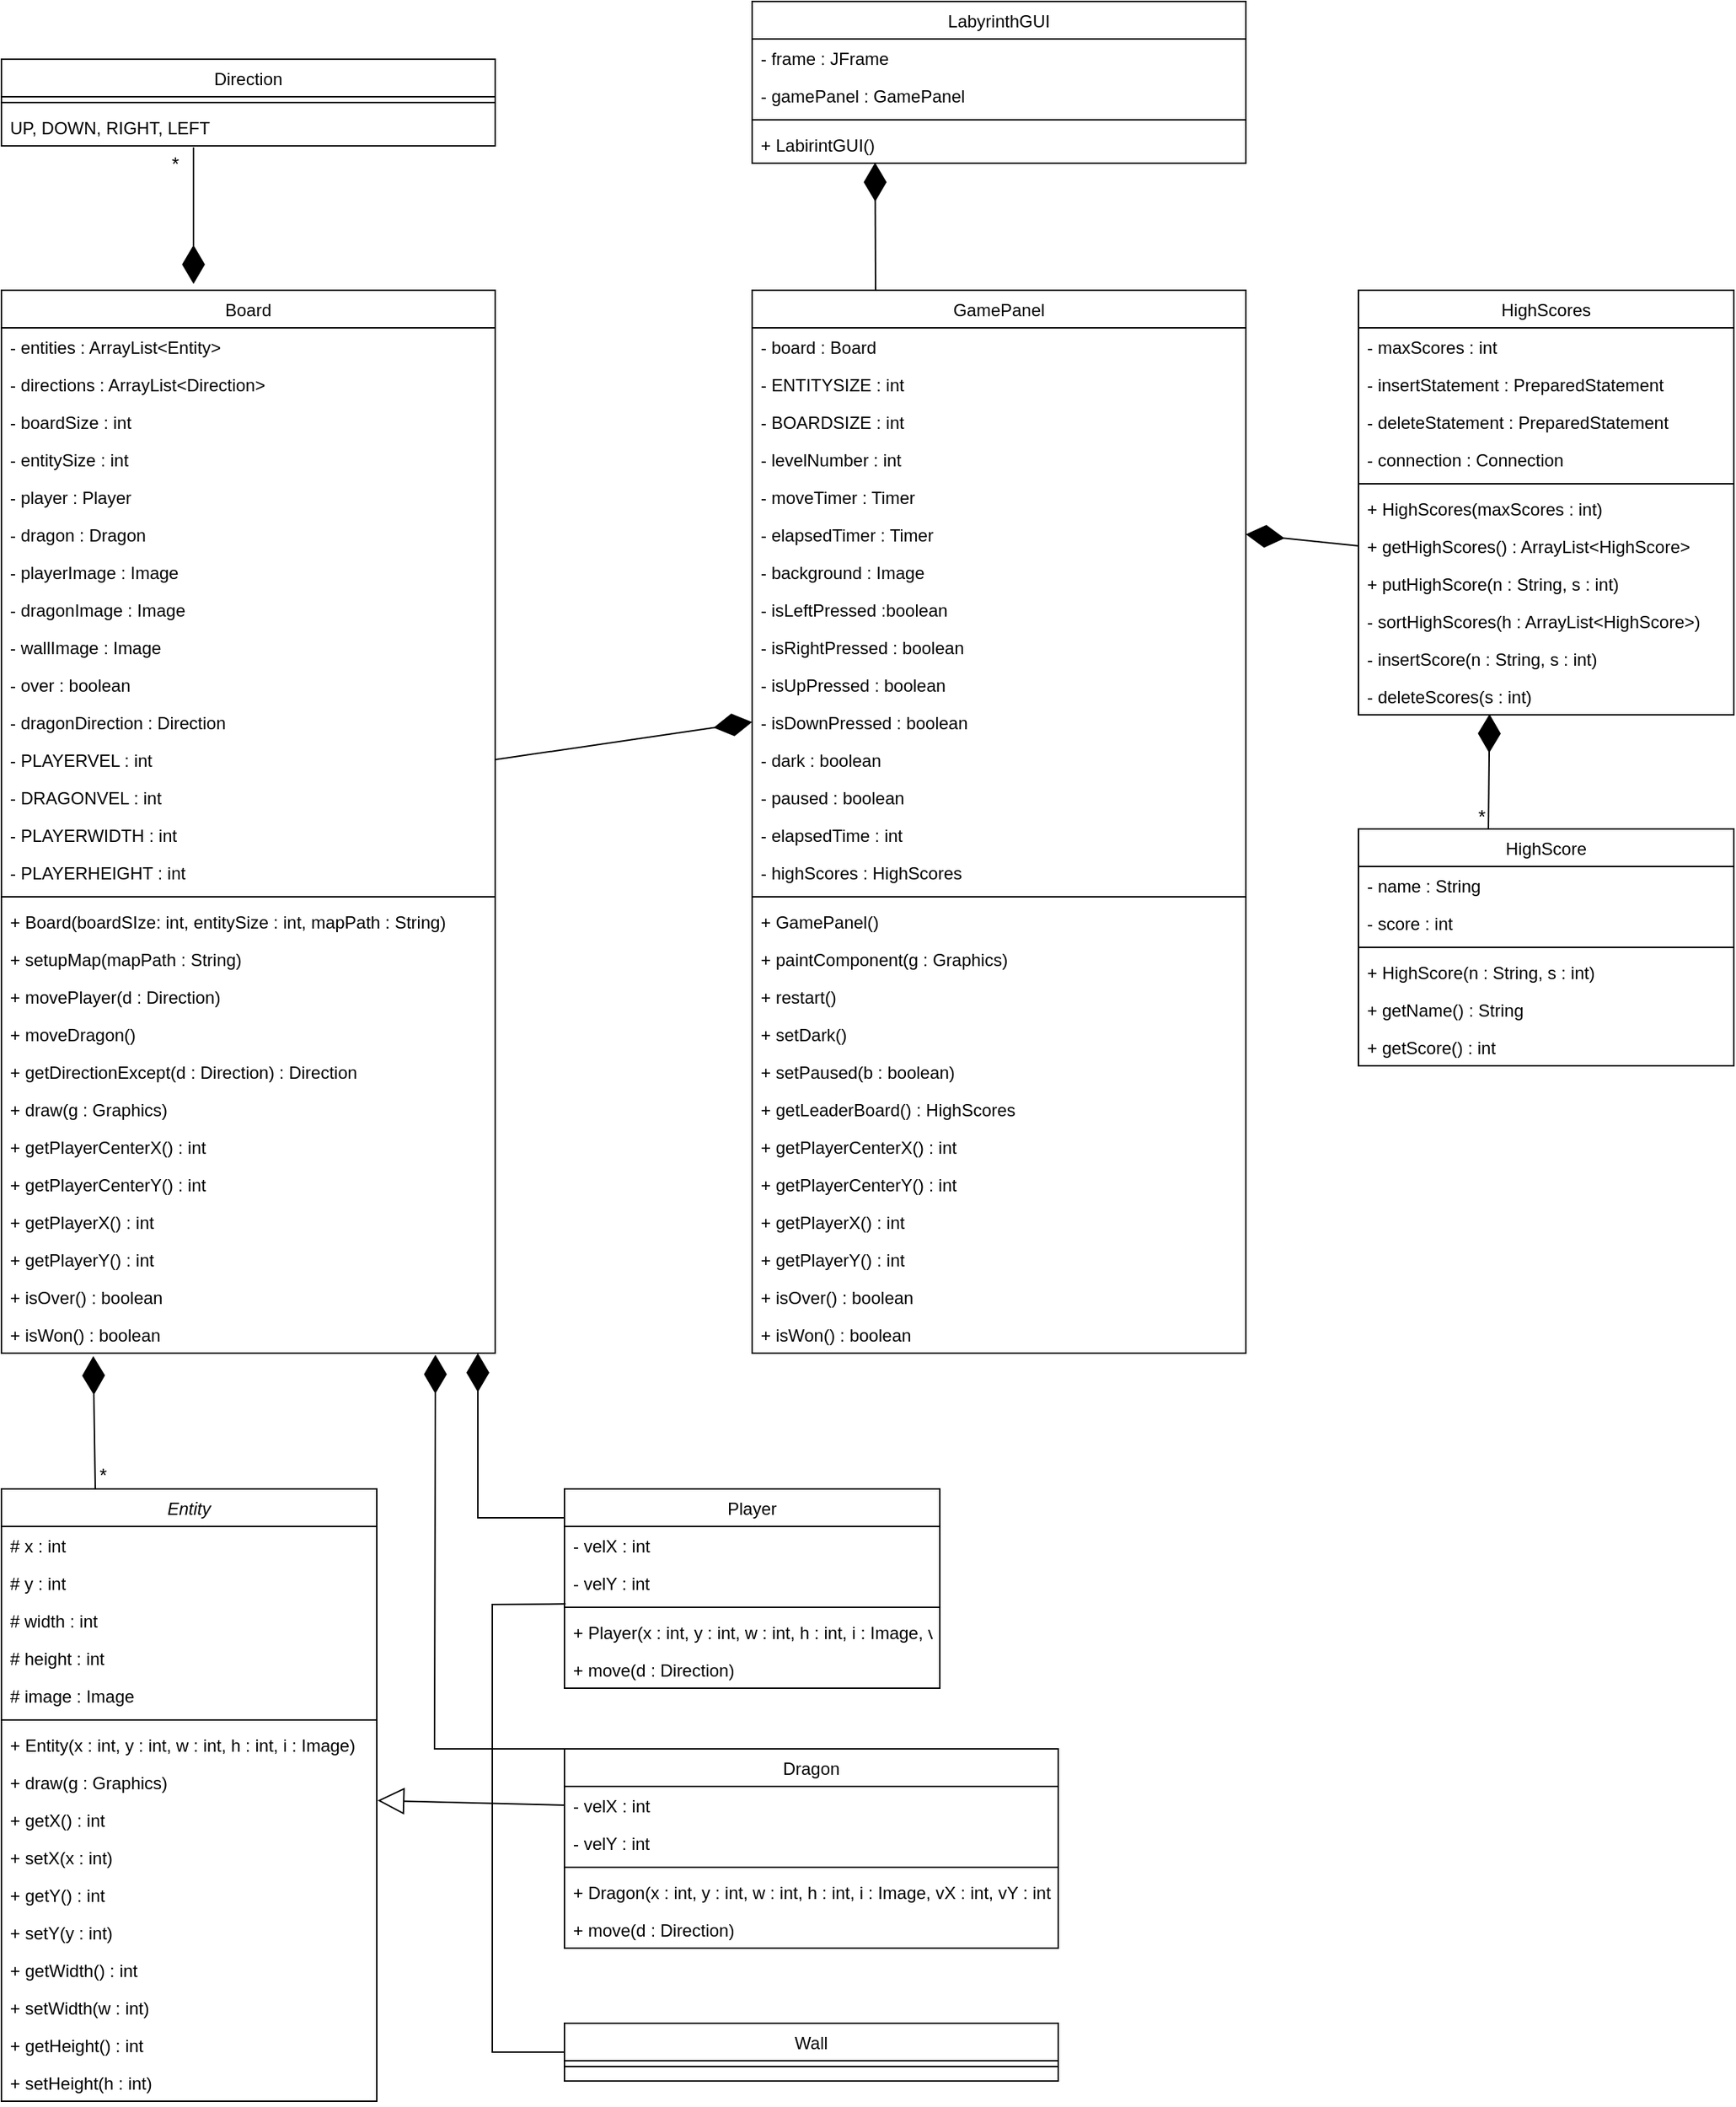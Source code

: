 <mxfile version="22.1.7" type="device">
  <diagram id="C5RBs43oDa-KdzZeNtuy" name="Page-1">
    <mxGraphModel dx="265" dy="1318" grid="1" gridSize="10" guides="1" tooltips="1" connect="1" arrows="1" fold="1" page="1" pageScale="1" pageWidth="827" pageHeight="1169" math="0" shadow="0">
      <root>
        <mxCell id="WIyWlLk6GJQsqaUBKTNV-0" />
        <mxCell id="WIyWlLk6GJQsqaUBKTNV-1" parent="WIyWlLk6GJQsqaUBKTNV-0" />
        <mxCell id="zkfFHV4jXpPFQw0GAbJ--0" value="Entity" style="swimlane;fontStyle=2;align=center;verticalAlign=top;childLayout=stackLayout;horizontal=1;startSize=26;horizontalStack=0;resizeParent=1;resizeLast=0;collapsible=1;marginBottom=0;rounded=0;shadow=0;strokeWidth=1;" parent="WIyWlLk6GJQsqaUBKTNV-1" vertex="1">
          <mxGeometry x="740" y="960" width="260" height="424" as="geometry">
            <mxRectangle x="230" y="140" width="160" height="26" as="alternateBounds" />
          </mxGeometry>
        </mxCell>
        <mxCell id="zkfFHV4jXpPFQw0GAbJ--1" value="# x : int" style="text;align=left;verticalAlign=top;spacingLeft=4;spacingRight=4;overflow=hidden;rotatable=0;points=[[0,0.5],[1,0.5]];portConstraint=eastwest;" parent="zkfFHV4jXpPFQw0GAbJ--0" vertex="1">
          <mxGeometry y="26" width="260" height="26" as="geometry" />
        </mxCell>
        <mxCell id="-FB-TUwyzD8MLzmzIh0T-0" value="# y : int" style="text;align=left;verticalAlign=top;spacingLeft=4;spacingRight=4;overflow=hidden;rotatable=0;points=[[0,0.5],[1,0.5]];portConstraint=eastwest;" vertex="1" parent="zkfFHV4jXpPFQw0GAbJ--0">
          <mxGeometry y="52" width="260" height="26" as="geometry" />
        </mxCell>
        <mxCell id="-FB-TUwyzD8MLzmzIh0T-1" value="# width : int" style="text;align=left;verticalAlign=top;spacingLeft=4;spacingRight=4;overflow=hidden;rotatable=0;points=[[0,0.5],[1,0.5]];portConstraint=eastwest;" vertex="1" parent="zkfFHV4jXpPFQw0GAbJ--0">
          <mxGeometry y="78" width="260" height="26" as="geometry" />
        </mxCell>
        <mxCell id="-FB-TUwyzD8MLzmzIh0T-2" value="# height : int" style="text;align=left;verticalAlign=top;spacingLeft=4;spacingRight=4;overflow=hidden;rotatable=0;points=[[0,0.5],[1,0.5]];portConstraint=eastwest;" vertex="1" parent="zkfFHV4jXpPFQw0GAbJ--0">
          <mxGeometry y="104" width="260" height="26" as="geometry" />
        </mxCell>
        <mxCell id="-FB-TUwyzD8MLzmzIh0T-3" value="# image : Image" style="text;align=left;verticalAlign=top;spacingLeft=4;spacingRight=4;overflow=hidden;rotatable=0;points=[[0,0.5],[1,0.5]];portConstraint=eastwest;" vertex="1" parent="zkfFHV4jXpPFQw0GAbJ--0">
          <mxGeometry y="130" width="260" height="26" as="geometry" />
        </mxCell>
        <mxCell id="zkfFHV4jXpPFQw0GAbJ--4" value="" style="line;html=1;strokeWidth=1;align=left;verticalAlign=middle;spacingTop=-1;spacingLeft=3;spacingRight=3;rotatable=0;labelPosition=right;points=[];portConstraint=eastwest;" parent="zkfFHV4jXpPFQw0GAbJ--0" vertex="1">
          <mxGeometry y="156" width="260" height="8" as="geometry" />
        </mxCell>
        <mxCell id="zkfFHV4jXpPFQw0GAbJ--5" value="+ Entity(x : int, y : int, w : int, h : int, i : Image)" style="text;align=left;verticalAlign=top;spacingLeft=4;spacingRight=4;overflow=hidden;rotatable=0;points=[[0,0.5],[1,0.5]];portConstraint=eastwest;" parent="zkfFHV4jXpPFQw0GAbJ--0" vertex="1">
          <mxGeometry y="164" width="260" height="26" as="geometry" />
        </mxCell>
        <mxCell id="-FB-TUwyzD8MLzmzIh0T-4" value="+ draw(g : Graphics)" style="text;align=left;verticalAlign=top;spacingLeft=4;spacingRight=4;overflow=hidden;rotatable=0;points=[[0,0.5],[1,0.5]];portConstraint=eastwest;" vertex="1" parent="zkfFHV4jXpPFQw0GAbJ--0">
          <mxGeometry y="190" width="260" height="26" as="geometry" />
        </mxCell>
        <mxCell id="-FB-TUwyzD8MLzmzIh0T-6" value="+ getX() : int" style="text;align=left;verticalAlign=top;spacingLeft=4;spacingRight=4;overflow=hidden;rotatable=0;points=[[0,0.5],[1,0.5]];portConstraint=eastwest;" vertex="1" parent="zkfFHV4jXpPFQw0GAbJ--0">
          <mxGeometry y="216" width="260" height="26" as="geometry" />
        </mxCell>
        <mxCell id="-FB-TUwyzD8MLzmzIh0T-7" value="+ setX(x : int)" style="text;align=left;verticalAlign=top;spacingLeft=4;spacingRight=4;overflow=hidden;rotatable=0;points=[[0,0.5],[1,0.5]];portConstraint=eastwest;" vertex="1" parent="zkfFHV4jXpPFQw0GAbJ--0">
          <mxGeometry y="242" width="260" height="26" as="geometry" />
        </mxCell>
        <mxCell id="-FB-TUwyzD8MLzmzIh0T-8" value="+ getY() : int" style="text;align=left;verticalAlign=top;spacingLeft=4;spacingRight=4;overflow=hidden;rotatable=0;points=[[0,0.5],[1,0.5]];portConstraint=eastwest;" vertex="1" parent="zkfFHV4jXpPFQw0GAbJ--0">
          <mxGeometry y="268" width="260" height="26" as="geometry" />
        </mxCell>
        <mxCell id="-FB-TUwyzD8MLzmzIh0T-9" value="+ setY(y : int)" style="text;align=left;verticalAlign=top;spacingLeft=4;spacingRight=4;overflow=hidden;rotatable=0;points=[[0,0.5],[1,0.5]];portConstraint=eastwest;" vertex="1" parent="zkfFHV4jXpPFQw0GAbJ--0">
          <mxGeometry y="294" width="260" height="26" as="geometry" />
        </mxCell>
        <mxCell id="-FB-TUwyzD8MLzmzIh0T-10" value="+ getWidth() : int" style="text;align=left;verticalAlign=top;spacingLeft=4;spacingRight=4;overflow=hidden;rotatable=0;points=[[0,0.5],[1,0.5]];portConstraint=eastwest;" vertex="1" parent="zkfFHV4jXpPFQw0GAbJ--0">
          <mxGeometry y="320" width="260" height="26" as="geometry" />
        </mxCell>
        <mxCell id="-FB-TUwyzD8MLzmzIh0T-11" value="+ setWidth(w : int)" style="text;align=left;verticalAlign=top;spacingLeft=4;spacingRight=4;overflow=hidden;rotatable=0;points=[[0,0.5],[1,0.5]];portConstraint=eastwest;" vertex="1" parent="zkfFHV4jXpPFQw0GAbJ--0">
          <mxGeometry y="346" width="260" height="26" as="geometry" />
        </mxCell>
        <mxCell id="-FB-TUwyzD8MLzmzIh0T-12" value="+ getHeight() : int" style="text;align=left;verticalAlign=top;spacingLeft=4;spacingRight=4;overflow=hidden;rotatable=0;points=[[0,0.5],[1,0.5]];portConstraint=eastwest;" vertex="1" parent="zkfFHV4jXpPFQw0GAbJ--0">
          <mxGeometry y="372" width="260" height="26" as="geometry" />
        </mxCell>
        <mxCell id="-FB-TUwyzD8MLzmzIh0T-13" value="+ setHeight(h : int)" style="text;align=left;verticalAlign=top;spacingLeft=4;spacingRight=4;overflow=hidden;rotatable=0;points=[[0,0.5],[1,0.5]];portConstraint=eastwest;" vertex="1" parent="zkfFHV4jXpPFQw0GAbJ--0">
          <mxGeometry y="398" width="260" height="26" as="geometry" />
        </mxCell>
        <mxCell id="-FB-TUwyzD8MLzmzIh0T-19" value="Dragon" style="swimlane;fontStyle=0;align=center;verticalAlign=top;childLayout=stackLayout;horizontal=1;startSize=26;horizontalStack=0;resizeParent=1;resizeLast=0;collapsible=1;marginBottom=0;rounded=0;shadow=0;strokeWidth=1;" vertex="1" parent="WIyWlLk6GJQsqaUBKTNV-1">
          <mxGeometry x="1130" y="1140" width="342" height="138" as="geometry">
            <mxRectangle x="550" y="140" width="160" height="26" as="alternateBounds" />
          </mxGeometry>
        </mxCell>
        <mxCell id="-FB-TUwyzD8MLzmzIh0T-20" value="- velX : int" style="text;align=left;verticalAlign=top;spacingLeft=4;spacingRight=4;overflow=hidden;rotatable=0;points=[[0,0.5],[1,0.5]];portConstraint=eastwest;" vertex="1" parent="-FB-TUwyzD8MLzmzIh0T-19">
          <mxGeometry y="26" width="342" height="26" as="geometry" />
        </mxCell>
        <mxCell id="-FB-TUwyzD8MLzmzIh0T-21" value="- velY : int" style="text;align=left;verticalAlign=top;spacingLeft=4;spacingRight=4;overflow=hidden;rotatable=0;points=[[0,0.5],[1,0.5]];portConstraint=eastwest;" vertex="1" parent="-FB-TUwyzD8MLzmzIh0T-19">
          <mxGeometry y="52" width="342" height="26" as="geometry" />
        </mxCell>
        <mxCell id="-FB-TUwyzD8MLzmzIh0T-22" value="" style="line;html=1;strokeWidth=1;align=left;verticalAlign=middle;spacingTop=-1;spacingLeft=3;spacingRight=3;rotatable=0;labelPosition=right;points=[];portConstraint=eastwest;" vertex="1" parent="-FB-TUwyzD8MLzmzIh0T-19">
          <mxGeometry y="78" width="342" height="8" as="geometry" />
        </mxCell>
        <mxCell id="-FB-TUwyzD8MLzmzIh0T-23" value="+ Dragon(x : int, y : int, w : int, h : int, i : Image, vX : int, vY : int)" style="text;align=left;verticalAlign=top;spacingLeft=4;spacingRight=4;overflow=hidden;rotatable=0;points=[[0,0.5],[1,0.5]];portConstraint=eastwest;" vertex="1" parent="-FB-TUwyzD8MLzmzIh0T-19">
          <mxGeometry y="86" width="342" height="26" as="geometry" />
        </mxCell>
        <mxCell id="-FB-TUwyzD8MLzmzIh0T-24" value="+ move(d : Direction)" style="text;align=left;verticalAlign=top;spacingLeft=4;spacingRight=4;overflow=hidden;rotatable=0;points=[[0,0.5],[1,0.5]];portConstraint=eastwest;" vertex="1" parent="-FB-TUwyzD8MLzmzIh0T-19">
          <mxGeometry y="112" width="342" height="26" as="geometry" />
        </mxCell>
        <mxCell id="-FB-TUwyzD8MLzmzIh0T-25" value="Wall" style="swimlane;fontStyle=0;align=center;verticalAlign=top;childLayout=stackLayout;horizontal=1;startSize=26;horizontalStack=0;resizeParent=1;resizeLast=0;collapsible=1;marginBottom=0;rounded=0;shadow=0;strokeWidth=1;" vertex="1" parent="WIyWlLk6GJQsqaUBKTNV-1">
          <mxGeometry x="1130" y="1330" width="342" height="40" as="geometry">
            <mxRectangle x="550" y="140" width="160" height="26" as="alternateBounds" />
          </mxGeometry>
        </mxCell>
        <mxCell id="-FB-TUwyzD8MLzmzIh0T-28" value="" style="line;html=1;strokeWidth=1;align=left;verticalAlign=middle;spacingTop=-1;spacingLeft=3;spacingRight=3;rotatable=0;labelPosition=right;points=[];portConstraint=eastwest;" vertex="1" parent="-FB-TUwyzD8MLzmzIh0T-25">
          <mxGeometry y="26" width="342" height="8" as="geometry" />
        </mxCell>
        <mxCell id="-FB-TUwyzD8MLzmzIh0T-31" value="Board" style="swimlane;fontStyle=0;align=center;verticalAlign=top;childLayout=stackLayout;horizontal=1;startSize=26;horizontalStack=0;resizeParent=1;resizeLast=0;collapsible=1;marginBottom=0;rounded=0;shadow=0;strokeWidth=1;" vertex="1" parent="WIyWlLk6GJQsqaUBKTNV-1">
          <mxGeometry x="740" y="130" width="342" height="736" as="geometry">
            <mxRectangle x="550" y="140" width="160" height="26" as="alternateBounds" />
          </mxGeometry>
        </mxCell>
        <mxCell id="-FB-TUwyzD8MLzmzIh0T-32" value="- entities : ArrayList&lt;Entity&gt;" style="text;align=left;verticalAlign=top;spacingLeft=4;spacingRight=4;overflow=hidden;rotatable=0;points=[[0,0.5],[1,0.5]];portConstraint=eastwest;" vertex="1" parent="-FB-TUwyzD8MLzmzIh0T-31">
          <mxGeometry y="26" width="342" height="26" as="geometry" />
        </mxCell>
        <mxCell id="-FB-TUwyzD8MLzmzIh0T-33" value="- directions : ArrayList&lt;Direction&gt;" style="text;align=left;verticalAlign=top;spacingLeft=4;spacingRight=4;overflow=hidden;rotatable=0;points=[[0,0.5],[1,0.5]];portConstraint=eastwest;" vertex="1" parent="-FB-TUwyzD8MLzmzIh0T-31">
          <mxGeometry y="52" width="342" height="26" as="geometry" />
        </mxCell>
        <mxCell id="-FB-TUwyzD8MLzmzIh0T-40" value="- boardSize : int" style="text;align=left;verticalAlign=top;spacingLeft=4;spacingRight=4;overflow=hidden;rotatable=0;points=[[0,0.5],[1,0.5]];portConstraint=eastwest;" vertex="1" parent="-FB-TUwyzD8MLzmzIh0T-31">
          <mxGeometry y="78" width="342" height="26" as="geometry" />
        </mxCell>
        <mxCell id="-FB-TUwyzD8MLzmzIh0T-39" value="- entitySize : int" style="text;align=left;verticalAlign=top;spacingLeft=4;spacingRight=4;overflow=hidden;rotatable=0;points=[[0,0.5],[1,0.5]];portConstraint=eastwest;" vertex="1" parent="-FB-TUwyzD8MLzmzIh0T-31">
          <mxGeometry y="104" width="342" height="26" as="geometry" />
        </mxCell>
        <mxCell id="-FB-TUwyzD8MLzmzIh0T-43" value="- player : Player" style="text;align=left;verticalAlign=top;spacingLeft=4;spacingRight=4;overflow=hidden;rotatable=0;points=[[0,0.5],[1,0.5]];portConstraint=eastwest;" vertex="1" parent="-FB-TUwyzD8MLzmzIh0T-31">
          <mxGeometry y="130" width="342" height="26" as="geometry" />
        </mxCell>
        <mxCell id="-FB-TUwyzD8MLzmzIh0T-41" value="- dragon : Dragon" style="text;align=left;verticalAlign=top;spacingLeft=4;spacingRight=4;overflow=hidden;rotatable=0;points=[[0,0.5],[1,0.5]];portConstraint=eastwest;" vertex="1" parent="-FB-TUwyzD8MLzmzIh0T-31">
          <mxGeometry y="156" width="342" height="26" as="geometry" />
        </mxCell>
        <mxCell id="-FB-TUwyzD8MLzmzIh0T-44" value="- playerImage : Image" style="text;align=left;verticalAlign=top;spacingLeft=4;spacingRight=4;overflow=hidden;rotatable=0;points=[[0,0.5],[1,0.5]];portConstraint=eastwest;" vertex="1" parent="-FB-TUwyzD8MLzmzIh0T-31">
          <mxGeometry y="182" width="342" height="26" as="geometry" />
        </mxCell>
        <mxCell id="-FB-TUwyzD8MLzmzIh0T-42" value="- dragonImage : Image" style="text;align=left;verticalAlign=top;spacingLeft=4;spacingRight=4;overflow=hidden;rotatable=0;points=[[0,0.5],[1,0.5]];portConstraint=eastwest;" vertex="1" parent="-FB-TUwyzD8MLzmzIh0T-31">
          <mxGeometry y="208" width="342" height="26" as="geometry" />
        </mxCell>
        <mxCell id="-FB-TUwyzD8MLzmzIh0T-45" value="- wallImage : Image" style="text;align=left;verticalAlign=top;spacingLeft=4;spacingRight=4;overflow=hidden;rotatable=0;points=[[0,0.5],[1,0.5]];portConstraint=eastwest;" vertex="1" parent="-FB-TUwyzD8MLzmzIh0T-31">
          <mxGeometry y="234" width="342" height="26" as="geometry" />
        </mxCell>
        <mxCell id="-FB-TUwyzD8MLzmzIh0T-38" value="- over : boolean" style="text;align=left;verticalAlign=top;spacingLeft=4;spacingRight=4;overflow=hidden;rotatable=0;points=[[0,0.5],[1,0.5]];portConstraint=eastwest;" vertex="1" parent="-FB-TUwyzD8MLzmzIh0T-31">
          <mxGeometry y="260" width="342" height="26" as="geometry" />
        </mxCell>
        <mxCell id="-FB-TUwyzD8MLzmzIh0T-47" value="- dragonDirection : Direction" style="text;align=left;verticalAlign=top;spacingLeft=4;spacingRight=4;overflow=hidden;rotatable=0;points=[[0,0.5],[1,0.5]];portConstraint=eastwest;" vertex="1" parent="-FB-TUwyzD8MLzmzIh0T-31">
          <mxGeometry y="286" width="342" height="26" as="geometry" />
        </mxCell>
        <mxCell id="-FB-TUwyzD8MLzmzIh0T-46" value="- PLAYERVEL : int" style="text;align=left;verticalAlign=top;spacingLeft=4;spacingRight=4;overflow=hidden;rotatable=0;points=[[0,0.5],[1,0.5]];portConstraint=eastwest;" vertex="1" parent="-FB-TUwyzD8MLzmzIh0T-31">
          <mxGeometry y="312" width="342" height="26" as="geometry" />
        </mxCell>
        <mxCell id="-FB-TUwyzD8MLzmzIh0T-49" value="- DRAGONVEL : int" style="text;align=left;verticalAlign=top;spacingLeft=4;spacingRight=4;overflow=hidden;rotatable=0;points=[[0,0.5],[1,0.5]];portConstraint=eastwest;" vertex="1" parent="-FB-TUwyzD8MLzmzIh0T-31">
          <mxGeometry y="338" width="342" height="26" as="geometry" />
        </mxCell>
        <mxCell id="-FB-TUwyzD8MLzmzIh0T-50" value="- PLAYERWIDTH : int" style="text;align=left;verticalAlign=top;spacingLeft=4;spacingRight=4;overflow=hidden;rotatable=0;points=[[0,0.5],[1,0.5]];portConstraint=eastwest;" vertex="1" parent="-FB-TUwyzD8MLzmzIh0T-31">
          <mxGeometry y="364" width="342" height="26" as="geometry" />
        </mxCell>
        <mxCell id="-FB-TUwyzD8MLzmzIh0T-48" value="- PLAYERHEIGHT : int" style="text;align=left;verticalAlign=top;spacingLeft=4;spacingRight=4;overflow=hidden;rotatable=0;points=[[0,0.5],[1,0.5]];portConstraint=eastwest;" vertex="1" parent="-FB-TUwyzD8MLzmzIh0T-31">
          <mxGeometry y="390" width="342" height="26" as="geometry" />
        </mxCell>
        <mxCell id="-FB-TUwyzD8MLzmzIh0T-34" value="" style="line;html=1;strokeWidth=1;align=left;verticalAlign=middle;spacingTop=-1;spacingLeft=3;spacingRight=3;rotatable=0;labelPosition=right;points=[];portConstraint=eastwest;" vertex="1" parent="-FB-TUwyzD8MLzmzIh0T-31">
          <mxGeometry y="416" width="342" height="8" as="geometry" />
        </mxCell>
        <mxCell id="-FB-TUwyzD8MLzmzIh0T-35" value="+ Board(boardSIze: int, entitySize : int, mapPath : String)" style="text;align=left;verticalAlign=top;spacingLeft=4;spacingRight=4;overflow=hidden;rotatable=0;points=[[0,0.5],[1,0.5]];portConstraint=eastwest;" vertex="1" parent="-FB-TUwyzD8MLzmzIh0T-31">
          <mxGeometry y="424" width="342" height="26" as="geometry" />
        </mxCell>
        <mxCell id="-FB-TUwyzD8MLzmzIh0T-36" value="+ setupMap(mapPath : String)" style="text;align=left;verticalAlign=top;spacingLeft=4;spacingRight=4;overflow=hidden;rotatable=0;points=[[0,0.5],[1,0.5]];portConstraint=eastwest;" vertex="1" parent="-FB-TUwyzD8MLzmzIh0T-31">
          <mxGeometry y="450" width="342" height="26" as="geometry" />
        </mxCell>
        <mxCell id="-FB-TUwyzD8MLzmzIh0T-51" value="+ movePlayer(d : Direction)" style="text;align=left;verticalAlign=top;spacingLeft=4;spacingRight=4;overflow=hidden;rotatable=0;points=[[0,0.5],[1,0.5]];portConstraint=eastwest;" vertex="1" parent="-FB-TUwyzD8MLzmzIh0T-31">
          <mxGeometry y="476" width="342" height="26" as="geometry" />
        </mxCell>
        <mxCell id="-FB-TUwyzD8MLzmzIh0T-52" value="+ moveDragon()" style="text;align=left;verticalAlign=top;spacingLeft=4;spacingRight=4;overflow=hidden;rotatable=0;points=[[0,0.5],[1,0.5]];portConstraint=eastwest;" vertex="1" parent="-FB-TUwyzD8MLzmzIh0T-31">
          <mxGeometry y="502" width="342" height="26" as="geometry" />
        </mxCell>
        <mxCell id="-FB-TUwyzD8MLzmzIh0T-53" value="+ getDirectionExcept(d : Direction) : Direction" style="text;align=left;verticalAlign=top;spacingLeft=4;spacingRight=4;overflow=hidden;rotatable=0;points=[[0,0.5],[1,0.5]];portConstraint=eastwest;" vertex="1" parent="-FB-TUwyzD8MLzmzIh0T-31">
          <mxGeometry y="528" width="342" height="26" as="geometry" />
        </mxCell>
        <mxCell id="-FB-TUwyzD8MLzmzIh0T-54" value="+ draw(g : Graphics)" style="text;align=left;verticalAlign=top;spacingLeft=4;spacingRight=4;overflow=hidden;rotatable=0;points=[[0,0.5],[1,0.5]];portConstraint=eastwest;" vertex="1" parent="-FB-TUwyzD8MLzmzIh0T-31">
          <mxGeometry y="554" width="342" height="26" as="geometry" />
        </mxCell>
        <mxCell id="-FB-TUwyzD8MLzmzIh0T-55" value="+ getPlayerCenterX() : int" style="text;align=left;verticalAlign=top;spacingLeft=4;spacingRight=4;overflow=hidden;rotatable=0;points=[[0,0.5],[1,0.5]];portConstraint=eastwest;" vertex="1" parent="-FB-TUwyzD8MLzmzIh0T-31">
          <mxGeometry y="580" width="342" height="26" as="geometry" />
        </mxCell>
        <mxCell id="-FB-TUwyzD8MLzmzIh0T-56" value="+ getPlayerCenterY() : int" style="text;align=left;verticalAlign=top;spacingLeft=4;spacingRight=4;overflow=hidden;rotatable=0;points=[[0,0.5],[1,0.5]];portConstraint=eastwest;" vertex="1" parent="-FB-TUwyzD8MLzmzIh0T-31">
          <mxGeometry y="606" width="342" height="26" as="geometry" />
        </mxCell>
        <mxCell id="-FB-TUwyzD8MLzmzIh0T-57" value="+ getPlayerX() : int" style="text;align=left;verticalAlign=top;spacingLeft=4;spacingRight=4;overflow=hidden;rotatable=0;points=[[0,0.5],[1,0.5]];portConstraint=eastwest;" vertex="1" parent="-FB-TUwyzD8MLzmzIh0T-31">
          <mxGeometry y="632" width="342" height="26" as="geometry" />
        </mxCell>
        <mxCell id="-FB-TUwyzD8MLzmzIh0T-58" value="+ getPlayerY() : int" style="text;align=left;verticalAlign=top;spacingLeft=4;spacingRight=4;overflow=hidden;rotatable=0;points=[[0,0.5],[1,0.5]];portConstraint=eastwest;" vertex="1" parent="-FB-TUwyzD8MLzmzIh0T-31">
          <mxGeometry y="658" width="342" height="26" as="geometry" />
        </mxCell>
        <mxCell id="-FB-TUwyzD8MLzmzIh0T-59" value="+ isOver() : boolean" style="text;align=left;verticalAlign=top;spacingLeft=4;spacingRight=4;overflow=hidden;rotatable=0;points=[[0,0.5],[1,0.5]];portConstraint=eastwest;" vertex="1" parent="-FB-TUwyzD8MLzmzIh0T-31">
          <mxGeometry y="684" width="342" height="26" as="geometry" />
        </mxCell>
        <mxCell id="-FB-TUwyzD8MLzmzIh0T-60" value="+ isWon() : boolean" style="text;align=left;verticalAlign=top;spacingLeft=4;spacingRight=4;overflow=hidden;rotatable=0;points=[[0,0.5],[1,0.5]];portConstraint=eastwest;" vertex="1" parent="-FB-TUwyzD8MLzmzIh0T-31">
          <mxGeometry y="710" width="342" height="26" as="geometry" />
        </mxCell>
        <mxCell id="-FB-TUwyzD8MLzmzIh0T-61" value="GamePanel" style="swimlane;fontStyle=0;align=center;verticalAlign=top;childLayout=stackLayout;horizontal=1;startSize=26;horizontalStack=0;resizeParent=1;resizeLast=0;collapsible=1;marginBottom=0;rounded=0;shadow=0;strokeWidth=1;" vertex="1" parent="WIyWlLk6GJQsqaUBKTNV-1">
          <mxGeometry x="1260" y="130" width="342" height="736" as="geometry">
            <mxRectangle x="550" y="140" width="160" height="26" as="alternateBounds" />
          </mxGeometry>
        </mxCell>
        <mxCell id="-FB-TUwyzD8MLzmzIh0T-62" value="- board : Board" style="text;align=left;verticalAlign=top;spacingLeft=4;spacingRight=4;overflow=hidden;rotatable=0;points=[[0,0.5],[1,0.5]];portConstraint=eastwest;" vertex="1" parent="-FB-TUwyzD8MLzmzIh0T-61">
          <mxGeometry y="26" width="342" height="26" as="geometry" />
        </mxCell>
        <mxCell id="-FB-TUwyzD8MLzmzIh0T-63" value="- ENTITYSIZE : int" style="text;align=left;verticalAlign=top;spacingLeft=4;spacingRight=4;overflow=hidden;rotatable=0;points=[[0,0.5],[1,0.5]];portConstraint=eastwest;" vertex="1" parent="-FB-TUwyzD8MLzmzIh0T-61">
          <mxGeometry y="52" width="342" height="26" as="geometry" />
        </mxCell>
        <mxCell id="-FB-TUwyzD8MLzmzIh0T-64" value="- BOARDSIZE : int" style="text;align=left;verticalAlign=top;spacingLeft=4;spacingRight=4;overflow=hidden;rotatable=0;points=[[0,0.5],[1,0.5]];portConstraint=eastwest;" vertex="1" parent="-FB-TUwyzD8MLzmzIh0T-61">
          <mxGeometry y="78" width="342" height="26" as="geometry" />
        </mxCell>
        <mxCell id="-FB-TUwyzD8MLzmzIh0T-65" value="- levelNumber : int" style="text;align=left;verticalAlign=top;spacingLeft=4;spacingRight=4;overflow=hidden;rotatable=0;points=[[0,0.5],[1,0.5]];portConstraint=eastwest;" vertex="1" parent="-FB-TUwyzD8MLzmzIh0T-61">
          <mxGeometry y="104" width="342" height="26" as="geometry" />
        </mxCell>
        <mxCell id="-FB-TUwyzD8MLzmzIh0T-66" value="- moveTimer : Timer" style="text;align=left;verticalAlign=top;spacingLeft=4;spacingRight=4;overflow=hidden;rotatable=0;points=[[0,0.5],[1,0.5]];portConstraint=eastwest;" vertex="1" parent="-FB-TUwyzD8MLzmzIh0T-61">
          <mxGeometry y="130" width="342" height="26" as="geometry" />
        </mxCell>
        <mxCell id="-FB-TUwyzD8MLzmzIh0T-67" value="- elapsedTimer : Timer" style="text;align=left;verticalAlign=top;spacingLeft=4;spacingRight=4;overflow=hidden;rotatable=0;points=[[0,0.5],[1,0.5]];portConstraint=eastwest;" vertex="1" parent="-FB-TUwyzD8MLzmzIh0T-61">
          <mxGeometry y="156" width="342" height="26" as="geometry" />
        </mxCell>
        <mxCell id="-FB-TUwyzD8MLzmzIh0T-68" value="- background : Image" style="text;align=left;verticalAlign=top;spacingLeft=4;spacingRight=4;overflow=hidden;rotatable=0;points=[[0,0.5],[1,0.5]];portConstraint=eastwest;" vertex="1" parent="-FB-TUwyzD8MLzmzIh0T-61">
          <mxGeometry y="182" width="342" height="26" as="geometry" />
        </mxCell>
        <mxCell id="-FB-TUwyzD8MLzmzIh0T-69" value="- isLeftPressed :boolean" style="text;align=left;verticalAlign=top;spacingLeft=4;spacingRight=4;overflow=hidden;rotatable=0;points=[[0,0.5],[1,0.5]];portConstraint=eastwest;" vertex="1" parent="-FB-TUwyzD8MLzmzIh0T-61">
          <mxGeometry y="208" width="342" height="26" as="geometry" />
        </mxCell>
        <mxCell id="-FB-TUwyzD8MLzmzIh0T-70" value="- isRightPressed : boolean" style="text;align=left;verticalAlign=top;spacingLeft=4;spacingRight=4;overflow=hidden;rotatable=0;points=[[0,0.5],[1,0.5]];portConstraint=eastwest;" vertex="1" parent="-FB-TUwyzD8MLzmzIh0T-61">
          <mxGeometry y="234" width="342" height="26" as="geometry" />
        </mxCell>
        <mxCell id="-FB-TUwyzD8MLzmzIh0T-71" value="- isUpPressed : boolean" style="text;align=left;verticalAlign=top;spacingLeft=4;spacingRight=4;overflow=hidden;rotatable=0;points=[[0,0.5],[1,0.5]];portConstraint=eastwest;" vertex="1" parent="-FB-TUwyzD8MLzmzIh0T-61">
          <mxGeometry y="260" width="342" height="26" as="geometry" />
        </mxCell>
        <mxCell id="-FB-TUwyzD8MLzmzIh0T-72" value="- isDownPressed : boolean" style="text;align=left;verticalAlign=top;spacingLeft=4;spacingRight=4;overflow=hidden;rotatable=0;points=[[0,0.5],[1,0.5]];portConstraint=eastwest;" vertex="1" parent="-FB-TUwyzD8MLzmzIh0T-61">
          <mxGeometry y="286" width="342" height="26" as="geometry" />
        </mxCell>
        <mxCell id="-FB-TUwyzD8MLzmzIh0T-73" value="- dark : boolean" style="text;align=left;verticalAlign=top;spacingLeft=4;spacingRight=4;overflow=hidden;rotatable=0;points=[[0,0.5],[1,0.5]];portConstraint=eastwest;" vertex="1" parent="-FB-TUwyzD8MLzmzIh0T-61">
          <mxGeometry y="312" width="342" height="26" as="geometry" />
        </mxCell>
        <mxCell id="-FB-TUwyzD8MLzmzIh0T-74" value="- paused : boolean" style="text;align=left;verticalAlign=top;spacingLeft=4;spacingRight=4;overflow=hidden;rotatable=0;points=[[0,0.5],[1,0.5]];portConstraint=eastwest;" vertex="1" parent="-FB-TUwyzD8MLzmzIh0T-61">
          <mxGeometry y="338" width="342" height="26" as="geometry" />
        </mxCell>
        <mxCell id="-FB-TUwyzD8MLzmzIh0T-75" value="- elapsedTime : int" style="text;align=left;verticalAlign=top;spacingLeft=4;spacingRight=4;overflow=hidden;rotatable=0;points=[[0,0.5],[1,0.5]];portConstraint=eastwest;" vertex="1" parent="-FB-TUwyzD8MLzmzIh0T-61">
          <mxGeometry y="364" width="342" height="26" as="geometry" />
        </mxCell>
        <mxCell id="-FB-TUwyzD8MLzmzIh0T-76" value="- highScores : HighScores" style="text;align=left;verticalAlign=top;spacingLeft=4;spacingRight=4;overflow=hidden;rotatable=0;points=[[0,0.5],[1,0.5]];portConstraint=eastwest;" vertex="1" parent="-FB-TUwyzD8MLzmzIh0T-61">
          <mxGeometry y="390" width="342" height="26" as="geometry" />
        </mxCell>
        <mxCell id="-FB-TUwyzD8MLzmzIh0T-77" value="" style="line;html=1;strokeWidth=1;align=left;verticalAlign=middle;spacingTop=-1;spacingLeft=3;spacingRight=3;rotatable=0;labelPosition=right;points=[];portConstraint=eastwest;" vertex="1" parent="-FB-TUwyzD8MLzmzIh0T-61">
          <mxGeometry y="416" width="342" height="8" as="geometry" />
        </mxCell>
        <mxCell id="-FB-TUwyzD8MLzmzIh0T-78" value="+ GamePanel()" style="text;align=left;verticalAlign=top;spacingLeft=4;spacingRight=4;overflow=hidden;rotatable=0;points=[[0,0.5],[1,0.5]];portConstraint=eastwest;" vertex="1" parent="-FB-TUwyzD8MLzmzIh0T-61">
          <mxGeometry y="424" width="342" height="26" as="geometry" />
        </mxCell>
        <mxCell id="-FB-TUwyzD8MLzmzIh0T-79" value="+ paintComponent(g : Graphics)" style="text;align=left;verticalAlign=top;spacingLeft=4;spacingRight=4;overflow=hidden;rotatable=0;points=[[0,0.5],[1,0.5]];portConstraint=eastwest;" vertex="1" parent="-FB-TUwyzD8MLzmzIh0T-61">
          <mxGeometry y="450" width="342" height="26" as="geometry" />
        </mxCell>
        <mxCell id="-FB-TUwyzD8MLzmzIh0T-80" value="+ restart()" style="text;align=left;verticalAlign=top;spacingLeft=4;spacingRight=4;overflow=hidden;rotatable=0;points=[[0,0.5],[1,0.5]];portConstraint=eastwest;" vertex="1" parent="-FB-TUwyzD8MLzmzIh0T-61">
          <mxGeometry y="476" width="342" height="26" as="geometry" />
        </mxCell>
        <mxCell id="-FB-TUwyzD8MLzmzIh0T-81" value="+ setDark()" style="text;align=left;verticalAlign=top;spacingLeft=4;spacingRight=4;overflow=hidden;rotatable=0;points=[[0,0.5],[1,0.5]];portConstraint=eastwest;" vertex="1" parent="-FB-TUwyzD8MLzmzIh0T-61">
          <mxGeometry y="502" width="342" height="26" as="geometry" />
        </mxCell>
        <mxCell id="-FB-TUwyzD8MLzmzIh0T-82" value="+ setPaused(b : boolean)" style="text;align=left;verticalAlign=top;spacingLeft=4;spacingRight=4;overflow=hidden;rotatable=0;points=[[0,0.5],[1,0.5]];portConstraint=eastwest;" vertex="1" parent="-FB-TUwyzD8MLzmzIh0T-61">
          <mxGeometry y="528" width="342" height="26" as="geometry" />
        </mxCell>
        <mxCell id="-FB-TUwyzD8MLzmzIh0T-83" value="+ getLeaderBoard() : HighScores" style="text;align=left;verticalAlign=top;spacingLeft=4;spacingRight=4;overflow=hidden;rotatable=0;points=[[0,0.5],[1,0.5]];portConstraint=eastwest;" vertex="1" parent="-FB-TUwyzD8MLzmzIh0T-61">
          <mxGeometry y="554" width="342" height="26" as="geometry" />
        </mxCell>
        <mxCell id="-FB-TUwyzD8MLzmzIh0T-84" value="+ getPlayerCenterX() : int" style="text;align=left;verticalAlign=top;spacingLeft=4;spacingRight=4;overflow=hidden;rotatable=0;points=[[0,0.5],[1,0.5]];portConstraint=eastwest;" vertex="1" parent="-FB-TUwyzD8MLzmzIh0T-61">
          <mxGeometry y="580" width="342" height="26" as="geometry" />
        </mxCell>
        <mxCell id="-FB-TUwyzD8MLzmzIh0T-85" value="+ getPlayerCenterY() : int" style="text;align=left;verticalAlign=top;spacingLeft=4;spacingRight=4;overflow=hidden;rotatable=0;points=[[0,0.5],[1,0.5]];portConstraint=eastwest;" vertex="1" parent="-FB-TUwyzD8MLzmzIh0T-61">
          <mxGeometry y="606" width="342" height="26" as="geometry" />
        </mxCell>
        <mxCell id="-FB-TUwyzD8MLzmzIh0T-86" value="+ getPlayerX() : int" style="text;align=left;verticalAlign=top;spacingLeft=4;spacingRight=4;overflow=hidden;rotatable=0;points=[[0,0.5],[1,0.5]];portConstraint=eastwest;" vertex="1" parent="-FB-TUwyzD8MLzmzIh0T-61">
          <mxGeometry y="632" width="342" height="26" as="geometry" />
        </mxCell>
        <mxCell id="-FB-TUwyzD8MLzmzIh0T-87" value="+ getPlayerY() : int" style="text;align=left;verticalAlign=top;spacingLeft=4;spacingRight=4;overflow=hidden;rotatable=0;points=[[0,0.5],[1,0.5]];portConstraint=eastwest;" vertex="1" parent="-FB-TUwyzD8MLzmzIh0T-61">
          <mxGeometry y="658" width="342" height="26" as="geometry" />
        </mxCell>
        <mxCell id="-FB-TUwyzD8MLzmzIh0T-88" value="+ isOver() : boolean" style="text;align=left;verticalAlign=top;spacingLeft=4;spacingRight=4;overflow=hidden;rotatable=0;points=[[0,0.5],[1,0.5]];portConstraint=eastwest;" vertex="1" parent="-FB-TUwyzD8MLzmzIh0T-61">
          <mxGeometry y="684" width="342" height="26" as="geometry" />
        </mxCell>
        <mxCell id="-FB-TUwyzD8MLzmzIh0T-89" value="+ isWon() : boolean" style="text;align=left;verticalAlign=top;spacingLeft=4;spacingRight=4;overflow=hidden;rotatable=0;points=[[0,0.5],[1,0.5]];portConstraint=eastwest;" vertex="1" parent="-FB-TUwyzD8MLzmzIh0T-61">
          <mxGeometry y="710" width="342" height="26" as="geometry" />
        </mxCell>
        <mxCell id="-FB-TUwyzD8MLzmzIh0T-90" value="Direction" style="swimlane;fontStyle=0;align=center;verticalAlign=top;childLayout=stackLayout;horizontal=1;startSize=26;horizontalStack=0;resizeParent=1;resizeLast=0;collapsible=1;marginBottom=0;rounded=0;shadow=0;strokeWidth=1;" vertex="1" parent="WIyWlLk6GJQsqaUBKTNV-1">
          <mxGeometry x="740" y="-30" width="342" height="60" as="geometry">
            <mxRectangle x="550" y="140" width="160" height="26" as="alternateBounds" />
          </mxGeometry>
        </mxCell>
        <mxCell id="-FB-TUwyzD8MLzmzIh0T-93" value="" style="line;html=1;strokeWidth=1;align=left;verticalAlign=middle;spacingTop=-1;spacingLeft=3;spacingRight=3;rotatable=0;labelPosition=right;points=[];portConstraint=eastwest;" vertex="1" parent="-FB-TUwyzD8MLzmzIh0T-90">
          <mxGeometry y="26" width="342" height="8" as="geometry" />
        </mxCell>
        <mxCell id="-FB-TUwyzD8MLzmzIh0T-91" value="UP, DOWN, RIGHT, LEFT" style="text;align=left;verticalAlign=top;spacingLeft=4;spacingRight=4;overflow=hidden;rotatable=0;points=[[0,0.5],[1,0.5]];portConstraint=eastwest;" vertex="1" parent="-FB-TUwyzD8MLzmzIh0T-90">
          <mxGeometry y="34" width="342" height="26" as="geometry" />
        </mxCell>
        <mxCell id="-FB-TUwyzD8MLzmzIh0T-96" value="LabyrinthGUI" style="swimlane;fontStyle=0;align=center;verticalAlign=top;childLayout=stackLayout;horizontal=1;startSize=26;horizontalStack=0;resizeParent=1;resizeLast=0;collapsible=1;marginBottom=0;rounded=0;shadow=0;strokeWidth=1;" vertex="1" parent="WIyWlLk6GJQsqaUBKTNV-1">
          <mxGeometry x="1260" y="-70" width="342" height="112" as="geometry">
            <mxRectangle x="550" y="140" width="160" height="26" as="alternateBounds" />
          </mxGeometry>
        </mxCell>
        <mxCell id="-FB-TUwyzD8MLzmzIh0T-97" value="- frame : JFrame" style="text;align=left;verticalAlign=top;spacingLeft=4;spacingRight=4;overflow=hidden;rotatable=0;points=[[0,0.5],[1,0.5]];portConstraint=eastwest;" vertex="1" parent="-FB-TUwyzD8MLzmzIh0T-96">
          <mxGeometry y="26" width="342" height="26" as="geometry" />
        </mxCell>
        <mxCell id="-FB-TUwyzD8MLzmzIh0T-98" value="- gamePanel : GamePanel" style="text;align=left;verticalAlign=top;spacingLeft=4;spacingRight=4;overflow=hidden;rotatable=0;points=[[0,0.5],[1,0.5]];portConstraint=eastwest;" vertex="1" parent="-FB-TUwyzD8MLzmzIh0T-96">
          <mxGeometry y="52" width="342" height="26" as="geometry" />
        </mxCell>
        <mxCell id="-FB-TUwyzD8MLzmzIh0T-99" value="" style="line;html=1;strokeWidth=1;align=left;verticalAlign=middle;spacingTop=-1;spacingLeft=3;spacingRight=3;rotatable=0;labelPosition=right;points=[];portConstraint=eastwest;" vertex="1" parent="-FB-TUwyzD8MLzmzIh0T-96">
          <mxGeometry y="78" width="342" height="8" as="geometry" />
        </mxCell>
        <mxCell id="-FB-TUwyzD8MLzmzIh0T-100" value="+ LabirintGUI()" style="text;align=left;verticalAlign=top;spacingLeft=4;spacingRight=4;overflow=hidden;rotatable=0;points=[[0,0.5],[1,0.5]];portConstraint=eastwest;" vertex="1" parent="-FB-TUwyzD8MLzmzIh0T-96">
          <mxGeometry y="86" width="342" height="26" as="geometry" />
        </mxCell>
        <mxCell id="zkfFHV4jXpPFQw0GAbJ--17" value="Player" style="swimlane;fontStyle=0;align=center;verticalAlign=top;childLayout=stackLayout;horizontal=1;startSize=26;horizontalStack=0;resizeParent=1;resizeLast=0;collapsible=1;marginBottom=0;rounded=0;shadow=0;strokeWidth=1;" parent="WIyWlLk6GJQsqaUBKTNV-1" vertex="1">
          <mxGeometry x="1130" y="960" width="260" height="138" as="geometry">
            <mxRectangle x="550" y="140" width="160" height="26" as="alternateBounds" />
          </mxGeometry>
        </mxCell>
        <mxCell id="zkfFHV4jXpPFQw0GAbJ--18" value="- velX : int" style="text;align=left;verticalAlign=top;spacingLeft=4;spacingRight=4;overflow=hidden;rotatable=0;points=[[0,0.5],[1,0.5]];portConstraint=eastwest;" parent="zkfFHV4jXpPFQw0GAbJ--17" vertex="1">
          <mxGeometry y="26" width="260" height="26" as="geometry" />
        </mxCell>
        <mxCell id="-FB-TUwyzD8MLzmzIh0T-16" value="- velY : int" style="text;align=left;verticalAlign=top;spacingLeft=4;spacingRight=4;overflow=hidden;rotatable=0;points=[[0,0.5],[1,0.5]];portConstraint=eastwest;" vertex="1" parent="zkfFHV4jXpPFQw0GAbJ--17">
          <mxGeometry y="52" width="260" height="26" as="geometry" />
        </mxCell>
        <mxCell id="zkfFHV4jXpPFQw0GAbJ--23" value="" style="line;html=1;strokeWidth=1;align=left;verticalAlign=middle;spacingTop=-1;spacingLeft=3;spacingRight=3;rotatable=0;labelPosition=right;points=[];portConstraint=eastwest;" parent="zkfFHV4jXpPFQw0GAbJ--17" vertex="1">
          <mxGeometry y="78" width="260" height="8" as="geometry" />
        </mxCell>
        <mxCell id="-FB-TUwyzD8MLzmzIh0T-17" value="+ Player(x : int, y : int, w : int, h : int, i : Image, vX : int, vY : int)" style="text;align=left;verticalAlign=top;spacingLeft=4;spacingRight=4;overflow=hidden;rotatable=0;points=[[0,0.5],[1,0.5]];portConstraint=eastwest;" vertex="1" parent="zkfFHV4jXpPFQw0GAbJ--17">
          <mxGeometry y="86" width="260" height="26" as="geometry" />
        </mxCell>
        <mxCell id="-FB-TUwyzD8MLzmzIh0T-18" value="+ move(d : Direction)" style="text;align=left;verticalAlign=top;spacingLeft=4;spacingRight=4;overflow=hidden;rotatable=0;points=[[0,0.5],[1,0.5]];portConstraint=eastwest;" vertex="1" parent="zkfFHV4jXpPFQw0GAbJ--17">
          <mxGeometry y="112" width="260" height="26" as="geometry" />
        </mxCell>
        <mxCell id="-FB-TUwyzD8MLzmzIh0T-102" value="" style="endArrow=diamondThin;endFill=1;endSize=24;html=1;rounded=0;entryX=0;entryY=0.5;entryDx=0;entryDy=0;exitX=1;exitY=0.5;exitDx=0;exitDy=0;" edge="1" parent="WIyWlLk6GJQsqaUBKTNV-1" source="-FB-TUwyzD8MLzmzIh0T-46" target="-FB-TUwyzD8MLzmzIh0T-72">
          <mxGeometry width="160" relative="1" as="geometry">
            <mxPoint x="1090" y="430" as="sourcePoint" />
            <mxPoint x="1250" y="430" as="targetPoint" />
          </mxGeometry>
        </mxCell>
        <mxCell id="-FB-TUwyzD8MLzmzIh0T-103" value="" style="endArrow=diamondThin;endFill=1;endSize=24;html=1;rounded=0;entryX=0.249;entryY=0.987;entryDx=0;entryDy=0;exitX=0.25;exitY=0;exitDx=0;exitDy=0;entryPerimeter=0;" edge="1" parent="WIyWlLk6GJQsqaUBKTNV-1" source="-FB-TUwyzD8MLzmzIh0T-61" target="-FB-TUwyzD8MLzmzIh0T-100">
          <mxGeometry width="160" relative="1" as="geometry">
            <mxPoint x="1070" y="90" as="sourcePoint" />
            <mxPoint x="1230" y="90" as="targetPoint" />
          </mxGeometry>
        </mxCell>
        <mxCell id="-FB-TUwyzD8MLzmzIh0T-104" value="" style="endArrow=diamondThin;endFill=1;endSize=24;html=1;rounded=0;entryX=0.186;entryY=1.077;entryDx=0;entryDy=0;entryPerimeter=0;exitX=0.25;exitY=0;exitDx=0;exitDy=0;" edge="1" parent="WIyWlLk6GJQsqaUBKTNV-1" source="zkfFHV4jXpPFQw0GAbJ--0" target="-FB-TUwyzD8MLzmzIh0T-60">
          <mxGeometry width="160" relative="1" as="geometry">
            <mxPoint x="760" y="920" as="sourcePoint" />
            <mxPoint x="920" y="920" as="targetPoint" />
          </mxGeometry>
        </mxCell>
        <mxCell id="-FB-TUwyzD8MLzmzIh0T-106" value="&lt;font style=&quot;font-size: 13px;&quot;&gt;*&lt;/font&gt;" style="edgeLabel;html=1;align=center;verticalAlign=middle;resizable=0;points=[];" vertex="1" connectable="0" parent="-FB-TUwyzD8MLzmzIh0T-104">
          <mxGeometry x="0.125" y="-2" relative="1" as="geometry">
            <mxPoint x="4" y="42" as="offset" />
          </mxGeometry>
        </mxCell>
        <mxCell id="-FB-TUwyzD8MLzmzIh0T-107" value="" style="endArrow=diamondThin;endFill=1;endSize=24;html=1;rounded=0;entryX=0.389;entryY=-0.006;entryDx=0;entryDy=0;entryPerimeter=0;exitX=0.389;exitY=1.043;exitDx=0;exitDy=0;exitPerimeter=0;" edge="1" parent="WIyWlLk6GJQsqaUBKTNV-1" source="-FB-TUwyzD8MLzmzIh0T-91" target="-FB-TUwyzD8MLzmzIh0T-31">
          <mxGeometry width="160" relative="1" as="geometry">
            <mxPoint x="320" y="260" as="sourcePoint" />
            <mxPoint x="480" y="260" as="targetPoint" />
          </mxGeometry>
        </mxCell>
        <mxCell id="-FB-TUwyzD8MLzmzIh0T-108" value="&lt;font style=&quot;font-size: 13px;&quot;&gt;*&lt;/font&gt;" style="edgeLabel;html=1;align=center;verticalAlign=middle;resizable=0;points=[];" vertex="1" connectable="0" parent="-FB-TUwyzD8MLzmzIh0T-107">
          <mxGeometry x="-0.331" y="-1" relative="1" as="geometry">
            <mxPoint x="-12" y="-21" as="offset" />
          </mxGeometry>
        </mxCell>
        <mxCell id="-FB-TUwyzD8MLzmzIh0T-109" value="" style="endArrow=block;endSize=16;endFill=0;html=1;rounded=0;entryX=1.002;entryY=-0.009;entryDx=0;entryDy=0;entryPerimeter=0;exitX=0;exitY=0.5;exitDx=0;exitDy=0;" edge="1" parent="WIyWlLk6GJQsqaUBKTNV-1" source="-FB-TUwyzD8MLzmzIh0T-20" target="-FB-TUwyzD8MLzmzIh0T-6">
          <mxGeometry width="160" relative="1" as="geometry">
            <mxPoint x="1070" y="1480" as="sourcePoint" />
            <mxPoint x="1230" y="1480" as="targetPoint" />
          </mxGeometry>
        </mxCell>
        <mxCell id="-FB-TUwyzD8MLzmzIh0T-110" value="" style="endArrow=none;html=1;rounded=0;entryX=0;entryY=0.5;entryDx=0;entryDy=0;exitX=0.003;exitY=-0.244;exitDx=0;exitDy=0;exitPerimeter=0;" edge="1" parent="WIyWlLk6GJQsqaUBKTNV-1" source="-FB-TUwyzD8MLzmzIh0T-17" target="-FB-TUwyzD8MLzmzIh0T-25">
          <mxGeometry width="50" height="50" relative="1" as="geometry">
            <mxPoint x="1080" y="1021" as="sourcePoint" />
            <mxPoint x="1080" y="1340" as="targetPoint" />
            <Array as="points">
              <mxPoint x="1080" y="1040" />
              <mxPoint x="1080" y="1350" />
            </Array>
          </mxGeometry>
        </mxCell>
        <mxCell id="-FB-TUwyzD8MLzmzIh0T-111" value="HighScore" style="swimlane;fontStyle=0;align=center;verticalAlign=top;childLayout=stackLayout;horizontal=1;startSize=26;horizontalStack=0;resizeParent=1;resizeLast=0;collapsible=1;marginBottom=0;rounded=0;shadow=0;strokeWidth=1;" vertex="1" parent="WIyWlLk6GJQsqaUBKTNV-1">
          <mxGeometry x="1680" y="503" width="260" height="164" as="geometry">
            <mxRectangle x="550" y="140" width="160" height="26" as="alternateBounds" />
          </mxGeometry>
        </mxCell>
        <mxCell id="-FB-TUwyzD8MLzmzIh0T-112" value="- name : String" style="text;align=left;verticalAlign=top;spacingLeft=4;spacingRight=4;overflow=hidden;rotatable=0;points=[[0,0.5],[1,0.5]];portConstraint=eastwest;" vertex="1" parent="-FB-TUwyzD8MLzmzIh0T-111">
          <mxGeometry y="26" width="260" height="26" as="geometry" />
        </mxCell>
        <mxCell id="-FB-TUwyzD8MLzmzIh0T-113" value="- score : int" style="text;align=left;verticalAlign=top;spacingLeft=4;spacingRight=4;overflow=hidden;rotatable=0;points=[[0,0.5],[1,0.5]];portConstraint=eastwest;" vertex="1" parent="-FB-TUwyzD8MLzmzIh0T-111">
          <mxGeometry y="52" width="260" height="26" as="geometry" />
        </mxCell>
        <mxCell id="-FB-TUwyzD8MLzmzIh0T-114" value="" style="line;html=1;strokeWidth=1;align=left;verticalAlign=middle;spacingTop=-1;spacingLeft=3;spacingRight=3;rotatable=0;labelPosition=right;points=[];portConstraint=eastwest;" vertex="1" parent="-FB-TUwyzD8MLzmzIh0T-111">
          <mxGeometry y="78" width="260" height="8" as="geometry" />
        </mxCell>
        <mxCell id="-FB-TUwyzD8MLzmzIh0T-115" value="+ HighScore(n : String, s : int)" style="text;align=left;verticalAlign=top;spacingLeft=4;spacingRight=4;overflow=hidden;rotatable=0;points=[[0,0.5],[1,0.5]];portConstraint=eastwest;" vertex="1" parent="-FB-TUwyzD8MLzmzIh0T-111">
          <mxGeometry y="86" width="260" height="26" as="geometry" />
        </mxCell>
        <mxCell id="-FB-TUwyzD8MLzmzIh0T-116" value="+ getName() : String" style="text;align=left;verticalAlign=top;spacingLeft=4;spacingRight=4;overflow=hidden;rotatable=0;points=[[0,0.5],[1,0.5]];portConstraint=eastwest;" vertex="1" parent="-FB-TUwyzD8MLzmzIh0T-111">
          <mxGeometry y="112" width="260" height="26" as="geometry" />
        </mxCell>
        <mxCell id="-FB-TUwyzD8MLzmzIh0T-117" value="+ getScore() : int" style="text;align=left;verticalAlign=top;spacingLeft=4;spacingRight=4;overflow=hidden;rotatable=0;points=[[0,0.5],[1,0.5]];portConstraint=eastwest;" vertex="1" parent="-FB-TUwyzD8MLzmzIh0T-111">
          <mxGeometry y="138" width="260" height="26" as="geometry" />
        </mxCell>
        <mxCell id="-FB-TUwyzD8MLzmzIh0T-118" value="HighScores" style="swimlane;fontStyle=0;align=center;verticalAlign=top;childLayout=stackLayout;horizontal=1;startSize=26;horizontalStack=0;resizeParent=1;resizeLast=0;collapsible=1;marginBottom=0;rounded=0;shadow=0;strokeWidth=1;" vertex="1" parent="WIyWlLk6GJQsqaUBKTNV-1">
          <mxGeometry x="1680" y="130" width="260" height="294" as="geometry">
            <mxRectangle x="550" y="140" width="160" height="26" as="alternateBounds" />
          </mxGeometry>
        </mxCell>
        <mxCell id="-FB-TUwyzD8MLzmzIh0T-119" value="- maxScores : int" style="text;align=left;verticalAlign=top;spacingLeft=4;spacingRight=4;overflow=hidden;rotatable=0;points=[[0,0.5],[1,0.5]];portConstraint=eastwest;" vertex="1" parent="-FB-TUwyzD8MLzmzIh0T-118">
          <mxGeometry y="26" width="260" height="26" as="geometry" />
        </mxCell>
        <mxCell id="-FB-TUwyzD8MLzmzIh0T-120" value="- insertStatement : PreparedStatement" style="text;align=left;verticalAlign=top;spacingLeft=4;spacingRight=4;overflow=hidden;rotatable=0;points=[[0,0.5],[1,0.5]];portConstraint=eastwest;" vertex="1" parent="-FB-TUwyzD8MLzmzIh0T-118">
          <mxGeometry y="52" width="260" height="26" as="geometry" />
        </mxCell>
        <mxCell id="-FB-TUwyzD8MLzmzIh0T-125" value="- deleteStatement : PreparedStatement" style="text;align=left;verticalAlign=top;spacingLeft=4;spacingRight=4;overflow=hidden;rotatable=0;points=[[0,0.5],[1,0.5]];portConstraint=eastwest;" vertex="1" parent="-FB-TUwyzD8MLzmzIh0T-118">
          <mxGeometry y="78" width="260" height="26" as="geometry" />
        </mxCell>
        <mxCell id="-FB-TUwyzD8MLzmzIh0T-123" value="- connection : Connection" style="text;align=left;verticalAlign=top;spacingLeft=4;spacingRight=4;overflow=hidden;rotatable=0;points=[[0,0.5],[1,0.5]];portConstraint=eastwest;" vertex="1" parent="-FB-TUwyzD8MLzmzIh0T-118">
          <mxGeometry y="104" width="260" height="26" as="geometry" />
        </mxCell>
        <mxCell id="-FB-TUwyzD8MLzmzIh0T-121" value="" style="line;html=1;strokeWidth=1;align=left;verticalAlign=middle;spacingTop=-1;spacingLeft=3;spacingRight=3;rotatable=0;labelPosition=right;points=[];portConstraint=eastwest;" vertex="1" parent="-FB-TUwyzD8MLzmzIh0T-118">
          <mxGeometry y="130" width="260" height="8" as="geometry" />
        </mxCell>
        <mxCell id="-FB-TUwyzD8MLzmzIh0T-122" value="+ HighScores(maxScores : int)" style="text;align=left;verticalAlign=top;spacingLeft=4;spacingRight=4;overflow=hidden;rotatable=0;points=[[0,0.5],[1,0.5]];portConstraint=eastwest;" vertex="1" parent="-FB-TUwyzD8MLzmzIh0T-118">
          <mxGeometry y="138" width="260" height="26" as="geometry" />
        </mxCell>
        <mxCell id="-FB-TUwyzD8MLzmzIh0T-124" value="+ getHighScores() : ArrayList&lt;HighScore&gt;" style="text;align=left;verticalAlign=top;spacingLeft=4;spacingRight=4;overflow=hidden;rotatable=0;points=[[0,0.5],[1,0.5]];portConstraint=eastwest;" vertex="1" parent="-FB-TUwyzD8MLzmzIh0T-118">
          <mxGeometry y="164" width="260" height="26" as="geometry" />
        </mxCell>
        <mxCell id="-FB-TUwyzD8MLzmzIh0T-126" value="+ putHighScore(n : String, s : int)" style="text;align=left;verticalAlign=top;spacingLeft=4;spacingRight=4;overflow=hidden;rotatable=0;points=[[0,0.5],[1,0.5]];portConstraint=eastwest;" vertex="1" parent="-FB-TUwyzD8MLzmzIh0T-118">
          <mxGeometry y="190" width="260" height="26" as="geometry" />
        </mxCell>
        <mxCell id="-FB-TUwyzD8MLzmzIh0T-127" value="- sortHighScores(h : ArrayList&lt;HighScore&gt;)" style="text;align=left;verticalAlign=top;spacingLeft=4;spacingRight=4;overflow=hidden;rotatable=0;points=[[0,0.5],[1,0.5]];portConstraint=eastwest;" vertex="1" parent="-FB-TUwyzD8MLzmzIh0T-118">
          <mxGeometry y="216" width="260" height="26" as="geometry" />
        </mxCell>
        <mxCell id="-FB-TUwyzD8MLzmzIh0T-128" value="- insertScore(n : String, s : int)" style="text;align=left;verticalAlign=top;spacingLeft=4;spacingRight=4;overflow=hidden;rotatable=0;points=[[0,0.5],[1,0.5]];portConstraint=eastwest;" vertex="1" parent="-FB-TUwyzD8MLzmzIh0T-118">
          <mxGeometry y="242" width="260" height="26" as="geometry" />
        </mxCell>
        <mxCell id="-FB-TUwyzD8MLzmzIh0T-129" value="- deleteScores(s : int)" style="text;align=left;verticalAlign=top;spacingLeft=4;spacingRight=4;overflow=hidden;rotatable=0;points=[[0,0.5],[1,0.5]];portConstraint=eastwest;" vertex="1" parent="-FB-TUwyzD8MLzmzIh0T-118">
          <mxGeometry y="268" width="260" height="26" as="geometry" />
        </mxCell>
        <mxCell id="-FB-TUwyzD8MLzmzIh0T-130" value="" style="endArrow=diamondThin;endFill=1;endSize=24;html=1;rounded=0;entryX=1;entryY=0.5;entryDx=0;entryDy=0;exitX=0;exitY=0.5;exitDx=0;exitDy=0;" edge="1" parent="WIyWlLk6GJQsqaUBKTNV-1" source="-FB-TUwyzD8MLzmzIh0T-124" target="-FB-TUwyzD8MLzmzIh0T-67">
          <mxGeometry width="160" relative="1" as="geometry">
            <mxPoint x="1620" y="440" as="sourcePoint" />
            <mxPoint x="1780" y="440" as="targetPoint" />
          </mxGeometry>
        </mxCell>
        <mxCell id="-FB-TUwyzD8MLzmzIh0T-132" value="" style="endArrow=diamondThin;endFill=1;endSize=24;html=1;rounded=0;entryX=0.332;entryY=1.017;entryDx=0;entryDy=0;entryPerimeter=0;exitX=0.329;exitY=0.006;exitDx=0;exitDy=0;exitPerimeter=0;" edge="1" parent="WIyWlLk6GJQsqaUBKTNV-1">
          <mxGeometry width="160" relative="1" as="geometry">
            <mxPoint x="1770" y="503.004" as="sourcePoint" />
            <mxPoint x="1770.78" y="423.462" as="targetPoint" />
          </mxGeometry>
        </mxCell>
        <mxCell id="-FB-TUwyzD8MLzmzIh0T-133" value="&lt;font style=&quot;font-size: 13px;&quot;&gt;*&lt;/font&gt;" style="edgeLabel;html=1;align=center;verticalAlign=middle;resizable=0;points=[];" vertex="1" connectable="0" parent="-FB-TUwyzD8MLzmzIh0T-132">
          <mxGeometry x="-0.087" y="1" relative="1" as="geometry">
            <mxPoint x="-5" y="27" as="offset" />
          </mxGeometry>
        </mxCell>
        <mxCell id="-FB-TUwyzD8MLzmzIh0T-134" value="" style="endArrow=diamondThin;endFill=1;endSize=24;html=1;rounded=0;entryX=0.917;entryY=1.254;entryDx=0;entryDy=0;entryPerimeter=0;exitX=-0.002;exitY=-0.23;exitDx=0;exitDy=0;exitPerimeter=0;" edge="1" parent="WIyWlLk6GJQsqaUBKTNV-1" source="zkfFHV4jXpPFQw0GAbJ--18">
          <mxGeometry width="160" relative="1" as="geometry">
            <mxPoint x="1070.39" y="993.4" as="sourcePoint" />
            <mxPoint x="1070.004" y="866.004" as="targetPoint" />
            <Array as="points">
              <mxPoint x="1070" y="980" />
            </Array>
          </mxGeometry>
        </mxCell>
        <mxCell id="-FB-TUwyzD8MLzmzIh0T-135" value="" style="endArrow=diamondThin;endFill=1;endSize=24;html=1;rounded=0;entryX=0.879;entryY=1.043;entryDx=0;entryDy=0;entryPerimeter=0;exitX=0;exitY=0;exitDx=0;exitDy=0;" edge="1" parent="WIyWlLk6GJQsqaUBKTNV-1" source="-FB-TUwyzD8MLzmzIh0T-19" target="-FB-TUwyzD8MLzmzIh0T-60">
          <mxGeometry width="160" relative="1" as="geometry">
            <mxPoint x="1039" y="1150" as="sourcePoint" />
            <mxPoint x="1100" y="1130" as="targetPoint" />
            <Array as="points">
              <mxPoint x="1040" y="1140" />
            </Array>
          </mxGeometry>
        </mxCell>
      </root>
    </mxGraphModel>
  </diagram>
</mxfile>
